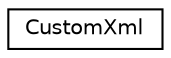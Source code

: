 digraph "Graphe hiérarchique des classes"
{
  edge [fontname="Helvetica",fontsize="10",labelfontname="Helvetica",labelfontsize="10"];
  node [fontname="Helvetica",fontsize="10",shape=record];
  rankdir="LR";
  Node1 [label="CustomXml",height=0.2,width=0.4,color="black", fillcolor="white", style="filled",URL="$class_custom_xml.html"];
}
